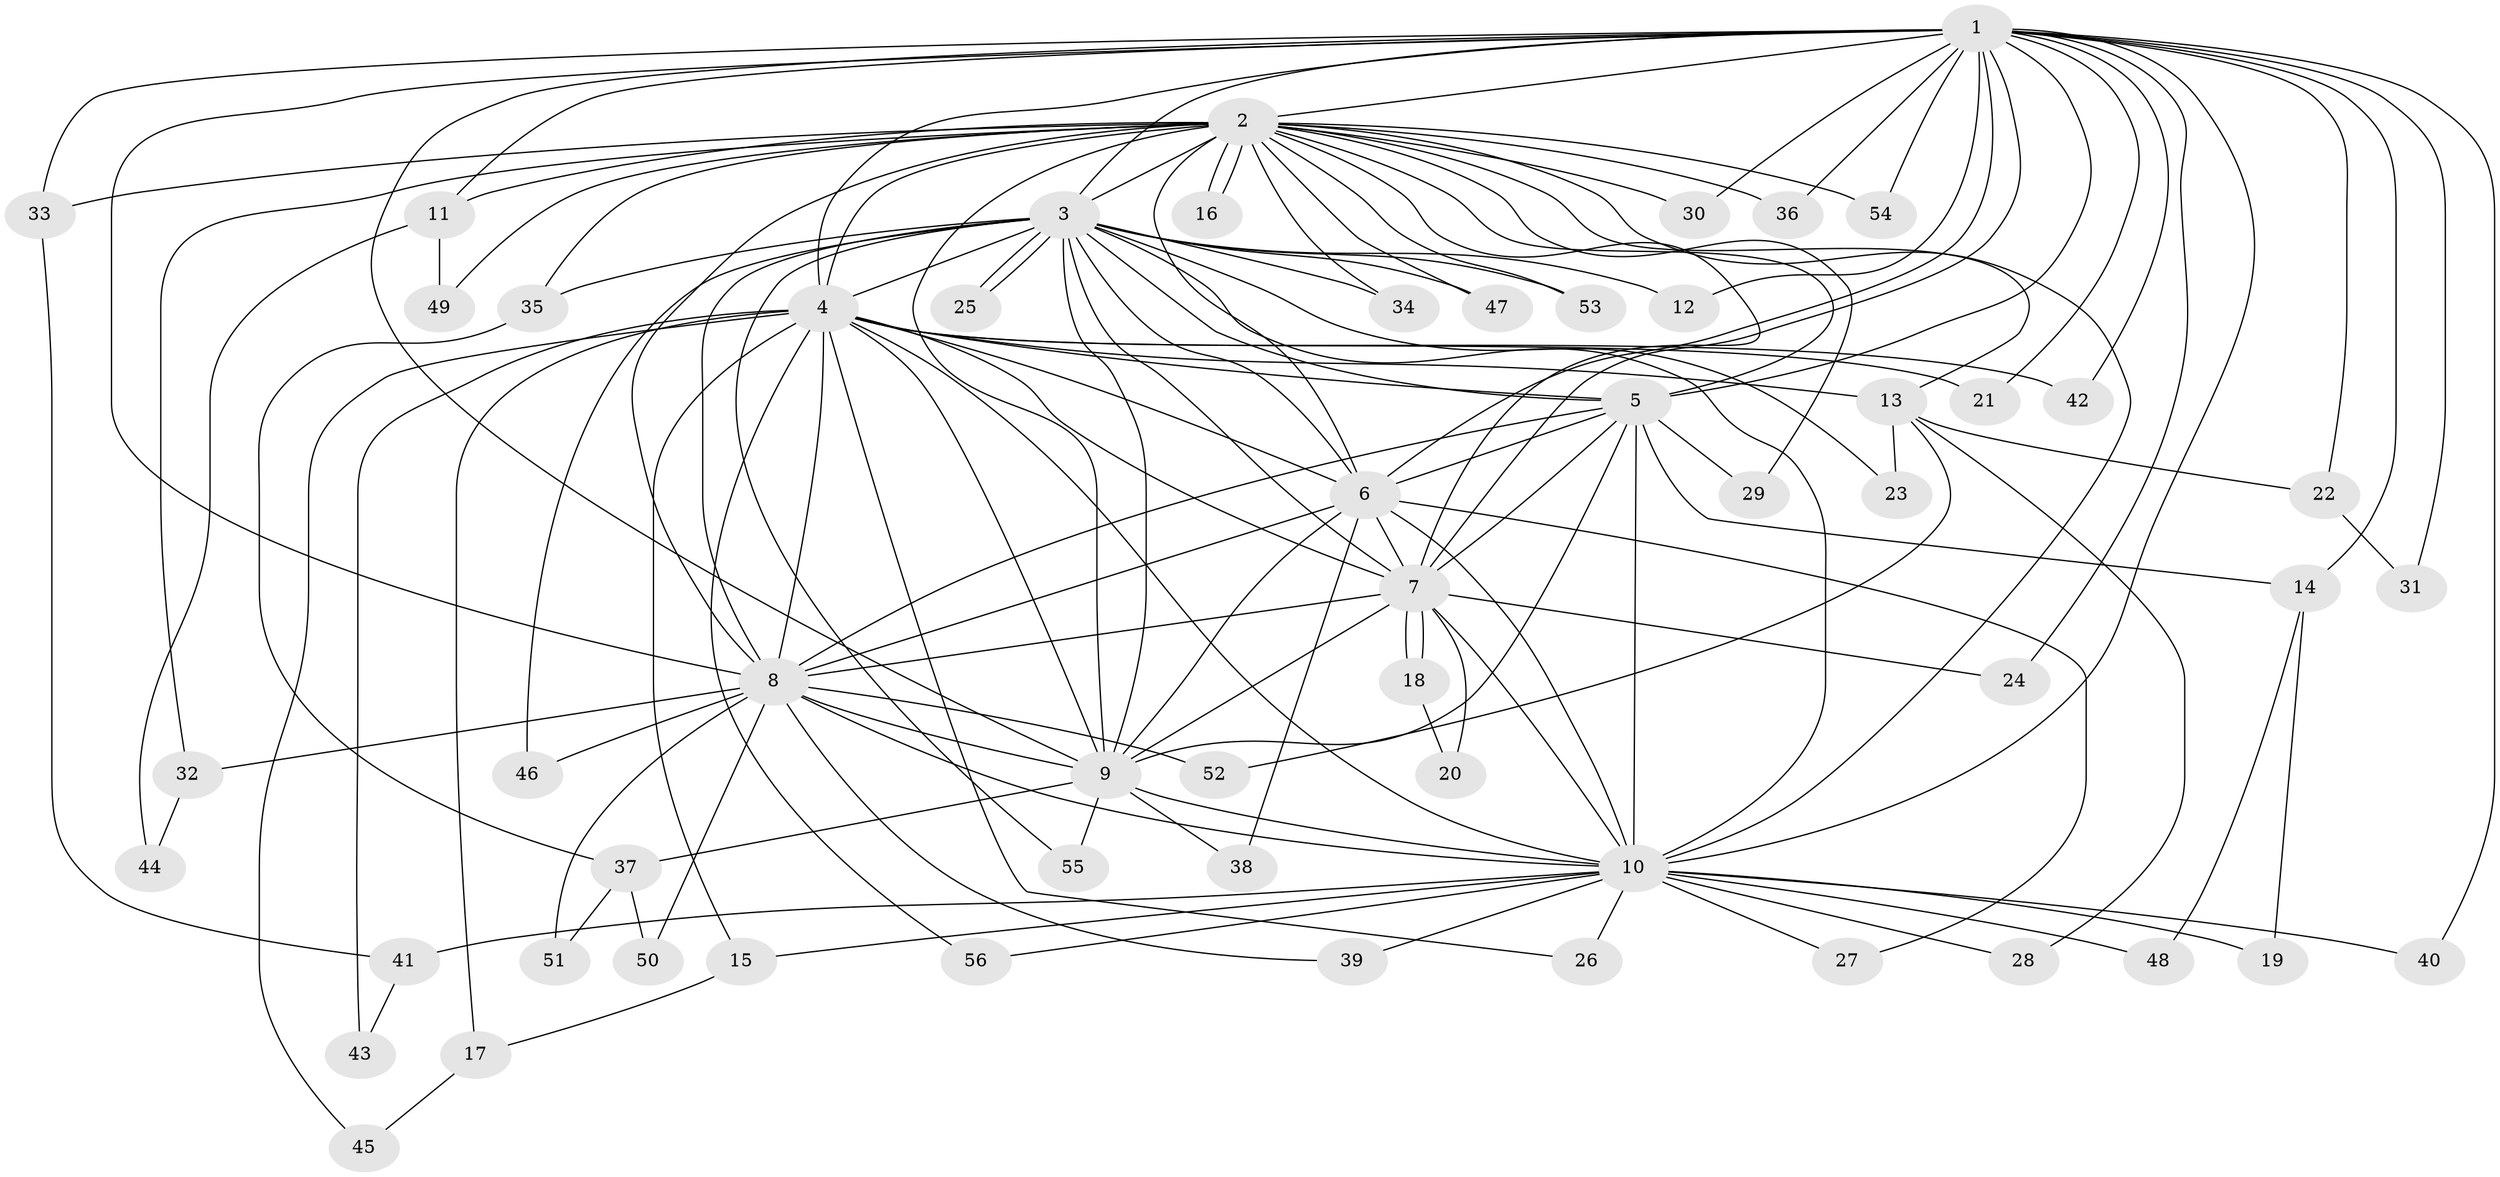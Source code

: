 // Generated by graph-tools (version 1.1) at 2025/13/03/09/25 04:13:47]
// undirected, 56 vertices, 137 edges
graph export_dot {
graph [start="1"]
  node [color=gray90,style=filled];
  1;
  2;
  3;
  4;
  5;
  6;
  7;
  8;
  9;
  10;
  11;
  12;
  13;
  14;
  15;
  16;
  17;
  18;
  19;
  20;
  21;
  22;
  23;
  24;
  25;
  26;
  27;
  28;
  29;
  30;
  31;
  32;
  33;
  34;
  35;
  36;
  37;
  38;
  39;
  40;
  41;
  42;
  43;
  44;
  45;
  46;
  47;
  48;
  49;
  50;
  51;
  52;
  53;
  54;
  55;
  56;
  1 -- 2;
  1 -- 3;
  1 -- 4;
  1 -- 5;
  1 -- 6;
  1 -- 7;
  1 -- 8;
  1 -- 9;
  1 -- 10;
  1 -- 11;
  1 -- 12;
  1 -- 14;
  1 -- 21;
  1 -- 22;
  1 -- 24;
  1 -- 30;
  1 -- 31;
  1 -- 33;
  1 -- 36;
  1 -- 40;
  1 -- 42;
  1 -- 54;
  2 -- 3;
  2 -- 4;
  2 -- 5;
  2 -- 6;
  2 -- 7;
  2 -- 8;
  2 -- 9;
  2 -- 10;
  2 -- 11;
  2 -- 13;
  2 -- 16;
  2 -- 16;
  2 -- 29;
  2 -- 30;
  2 -- 32;
  2 -- 33;
  2 -- 34;
  2 -- 35;
  2 -- 36;
  2 -- 47;
  2 -- 49;
  2 -- 53;
  2 -- 54;
  3 -- 4;
  3 -- 5;
  3 -- 6;
  3 -- 7;
  3 -- 8;
  3 -- 9;
  3 -- 10;
  3 -- 12;
  3 -- 23;
  3 -- 25;
  3 -- 25;
  3 -- 34;
  3 -- 35;
  3 -- 46;
  3 -- 47;
  3 -- 53;
  3 -- 55;
  4 -- 5;
  4 -- 6;
  4 -- 7;
  4 -- 8;
  4 -- 9;
  4 -- 10;
  4 -- 13;
  4 -- 15;
  4 -- 17;
  4 -- 21;
  4 -- 26;
  4 -- 42;
  4 -- 43;
  4 -- 45;
  4 -- 56;
  5 -- 6;
  5 -- 7;
  5 -- 8;
  5 -- 9;
  5 -- 10;
  5 -- 14;
  5 -- 29;
  6 -- 7;
  6 -- 8;
  6 -- 9;
  6 -- 10;
  6 -- 27;
  6 -- 38;
  7 -- 8;
  7 -- 9;
  7 -- 10;
  7 -- 18;
  7 -- 18;
  7 -- 20;
  7 -- 24;
  8 -- 9;
  8 -- 10;
  8 -- 32;
  8 -- 39;
  8 -- 46;
  8 -- 50;
  8 -- 51;
  8 -- 52;
  9 -- 10;
  9 -- 37;
  9 -- 38;
  9 -- 55;
  10 -- 15;
  10 -- 19;
  10 -- 26;
  10 -- 27;
  10 -- 28;
  10 -- 39;
  10 -- 40;
  10 -- 41;
  10 -- 48;
  10 -- 56;
  11 -- 44;
  11 -- 49;
  13 -- 22;
  13 -- 23;
  13 -- 28;
  13 -- 52;
  14 -- 19;
  14 -- 48;
  15 -- 17;
  17 -- 45;
  18 -- 20;
  22 -- 31;
  32 -- 44;
  33 -- 41;
  35 -- 37;
  37 -- 50;
  37 -- 51;
  41 -- 43;
}
